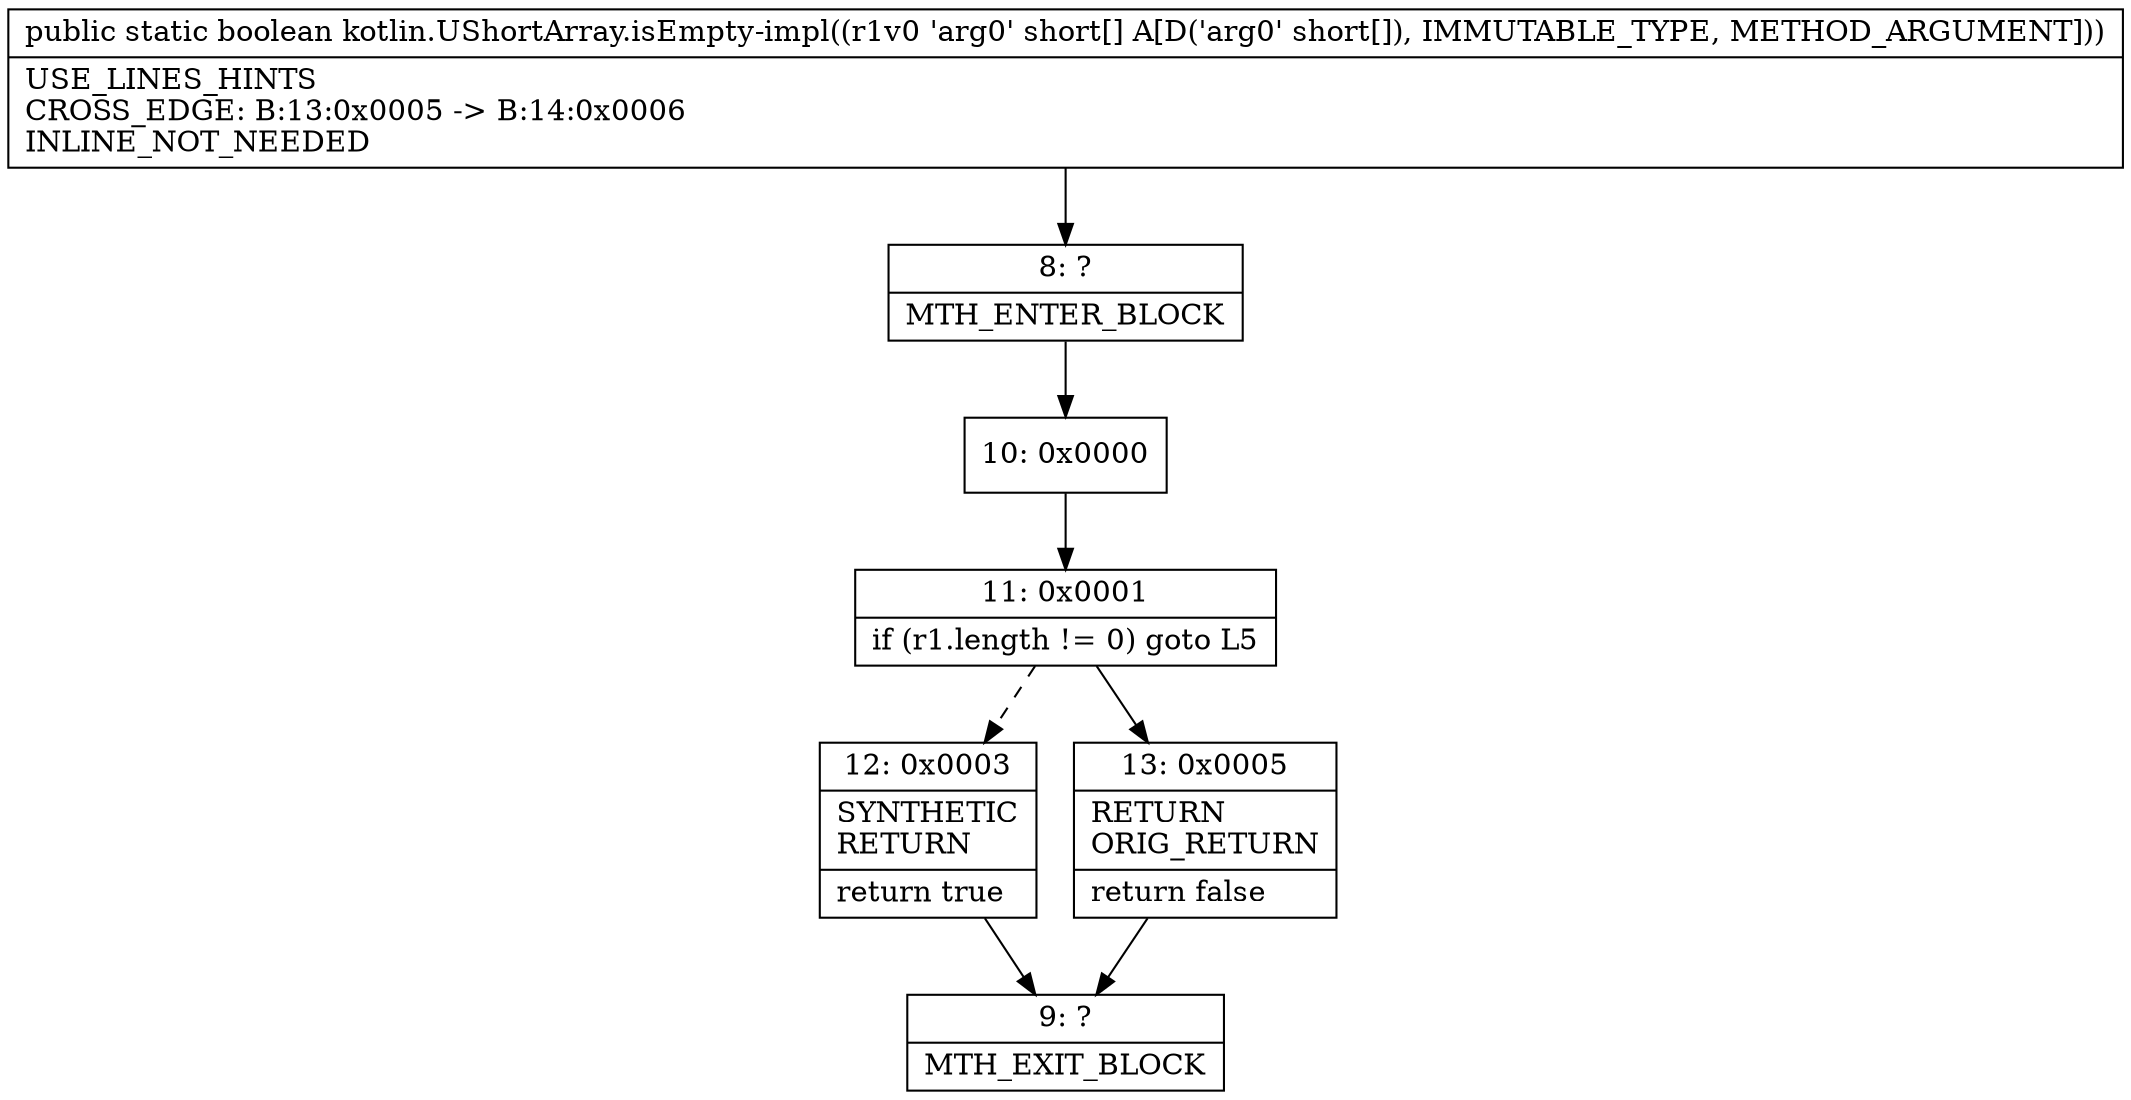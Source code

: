 digraph "CFG forkotlin.UShortArray.isEmpty\-impl([S)Z" {
Node_8 [shape=record,label="{8\:\ ?|MTH_ENTER_BLOCK\l}"];
Node_10 [shape=record,label="{10\:\ 0x0000}"];
Node_11 [shape=record,label="{11\:\ 0x0001|if (r1.length != 0) goto L5\l}"];
Node_12 [shape=record,label="{12\:\ 0x0003|SYNTHETIC\lRETURN\l|return true\l}"];
Node_9 [shape=record,label="{9\:\ ?|MTH_EXIT_BLOCK\l}"];
Node_13 [shape=record,label="{13\:\ 0x0005|RETURN\lORIG_RETURN\l|return false\l}"];
MethodNode[shape=record,label="{public static boolean kotlin.UShortArray.isEmpty\-impl((r1v0 'arg0' short[] A[D('arg0' short[]), IMMUTABLE_TYPE, METHOD_ARGUMENT]))  | USE_LINES_HINTS\lCROSS_EDGE: B:13:0x0005 \-\> B:14:0x0006\lINLINE_NOT_NEEDED\l}"];
MethodNode -> Node_8;Node_8 -> Node_10;
Node_10 -> Node_11;
Node_11 -> Node_12[style=dashed];
Node_11 -> Node_13;
Node_12 -> Node_9;
Node_13 -> Node_9;
}

